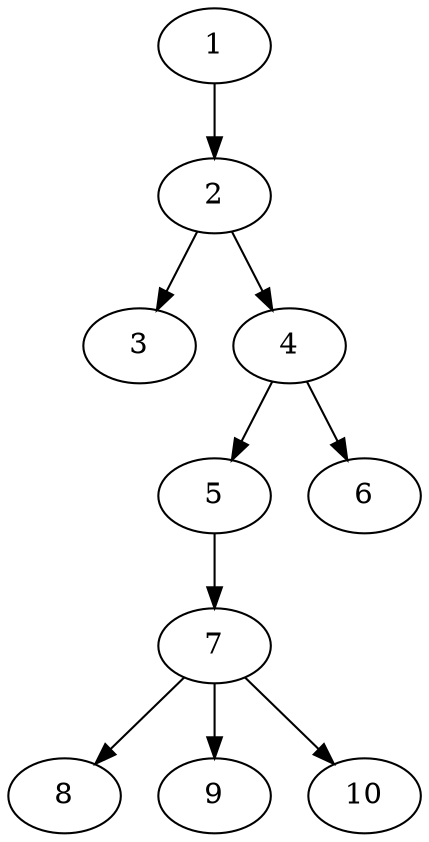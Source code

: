 // DAG automatically generated by daggen at Thu Oct  3 13:58:06 2019
// ./daggen --dot -n 10 --ccr 0.3 --fat 0.5 --regular 0.5 --density 0.6 --mindata 5242880 --maxdata 52428800 
digraph G {
  1 [size="106868053", alpha="0.13", expect_size="32060416"] 
  1 -> 2 [size ="32060416"]
  2 [size="102454613", alpha="0.10", expect_size="30736384"] 
  2 -> 3 [size ="30736384"]
  2 -> 4 [size ="30736384"]
  3 [size="37376000", alpha="0.11", expect_size="11212800"] 
  4 [size="153866240", alpha="0.07", expect_size="46159872"] 
  4 -> 5 [size ="46159872"]
  4 -> 6 [size ="46159872"]
  5 [size="108919467", alpha="0.13", expect_size="32675840"] 
  5 -> 7 [size ="32675840"]
  6 [size="109213013", alpha="0.12", expect_size="32763904"] 
  7 [size="168069120", alpha="0.07", expect_size="50420736"] 
  7 -> 8 [size ="50420736"]
  7 -> 9 [size ="50420736"]
  7 -> 10 [size ="50420736"]
  8 [size="134017707", alpha="0.09", expect_size="40205312"] 
  9 [size="144124587", alpha="0.10", expect_size="43237376"] 
  10 [size="45735253", alpha="0.10", expect_size="13720576"] 
}
